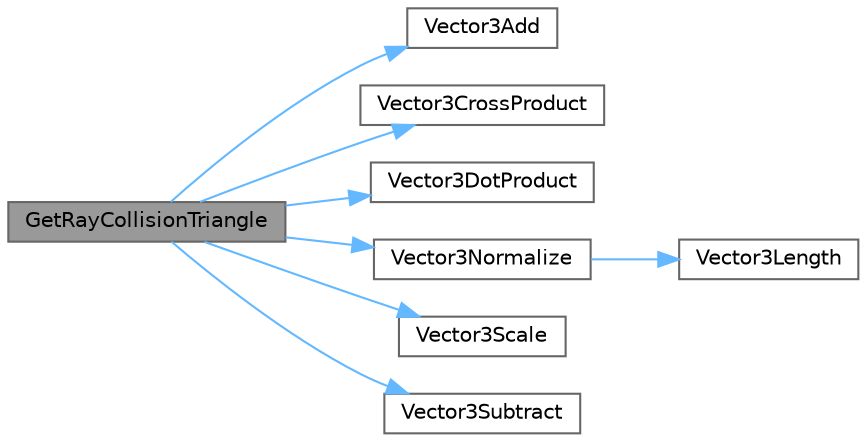 digraph "GetRayCollisionTriangle"
{
 // LATEX_PDF_SIZE
  bgcolor="transparent";
  edge [fontname=Helvetica,fontsize=10,labelfontname=Helvetica,labelfontsize=10];
  node [fontname=Helvetica,fontsize=10,shape=box,height=0.2,width=0.4];
  rankdir="LR";
  Node1 [id="Node000001",label="GetRayCollisionTriangle",height=0.2,width=0.4,color="gray40", fillcolor="grey60", style="filled", fontcolor="black",tooltip=" "];
  Node1 -> Node2 [id="edge15_Node000001_Node000002",color="steelblue1",style="solid",tooltip=" "];
  Node2 [id="Node000002",label="Vector3Add",height=0.2,width=0.4,color="grey40", fillcolor="white", style="filled",URL="$_classes_2lib_2raylib_2src_2raymath_8h.html#a37c5fd6c1eceec5444b159d928383fed",tooltip=" "];
  Node1 -> Node3 [id="edge16_Node000001_Node000003",color="steelblue1",style="solid",tooltip=" "];
  Node3 [id="Node000003",label="Vector3CrossProduct",height=0.2,width=0.4,color="grey40", fillcolor="white", style="filled",URL="$_classes_2lib_2raylib_2src_2raymath_8h.html#a3bf0ab88b92ca0b1a80c570106e19ddb",tooltip=" "];
  Node1 -> Node4 [id="edge17_Node000001_Node000004",color="steelblue1",style="solid",tooltip=" "];
  Node4 [id="Node000004",label="Vector3DotProduct",height=0.2,width=0.4,color="grey40", fillcolor="white", style="filled",URL="$_classes_2lib_2raylib_2src_2raymath_8h.html#a1c6eec72f4450c78fbe8f519ad6a0d73",tooltip=" "];
  Node1 -> Node5 [id="edge18_Node000001_Node000005",color="steelblue1",style="solid",tooltip=" "];
  Node5 [id="Node000005",label="Vector3Normalize",height=0.2,width=0.4,color="grey40", fillcolor="white", style="filled",URL="$_classes_2lib_2raylib_2src_2raymath_8h.html#ac5fa29124068e3254305bea68ec5da49",tooltip=" "];
  Node5 -> Node6 [id="edge19_Node000005_Node000006",color="steelblue1",style="solid",tooltip=" "];
  Node6 [id="Node000006",label="Vector3Length",height=0.2,width=0.4,color="grey40", fillcolor="white", style="filled",URL="$_classes_2lib_2raylib_2src_2raymath_8h.html#abda0658a26f2e98d1c07f1126e130e46",tooltip=" "];
  Node1 -> Node7 [id="edge20_Node000001_Node000007",color="steelblue1",style="solid",tooltip=" "];
  Node7 [id="Node000007",label="Vector3Scale",height=0.2,width=0.4,color="grey40", fillcolor="white", style="filled",URL="$_classes_2lib_2raylib_2src_2raymath_8h.html#a53cac3c57f3348e00ee8f02ecfd4e16b",tooltip=" "];
  Node1 -> Node8 [id="edge21_Node000001_Node000008",color="steelblue1",style="solid",tooltip=" "];
  Node8 [id="Node000008",label="Vector3Subtract",height=0.2,width=0.4,color="grey40", fillcolor="white", style="filled",URL="$_classes_2lib_2raylib_2src_2raymath_8h.html#a62a5234e94fb75062e98c4733806fa0f",tooltip=" "];
}
